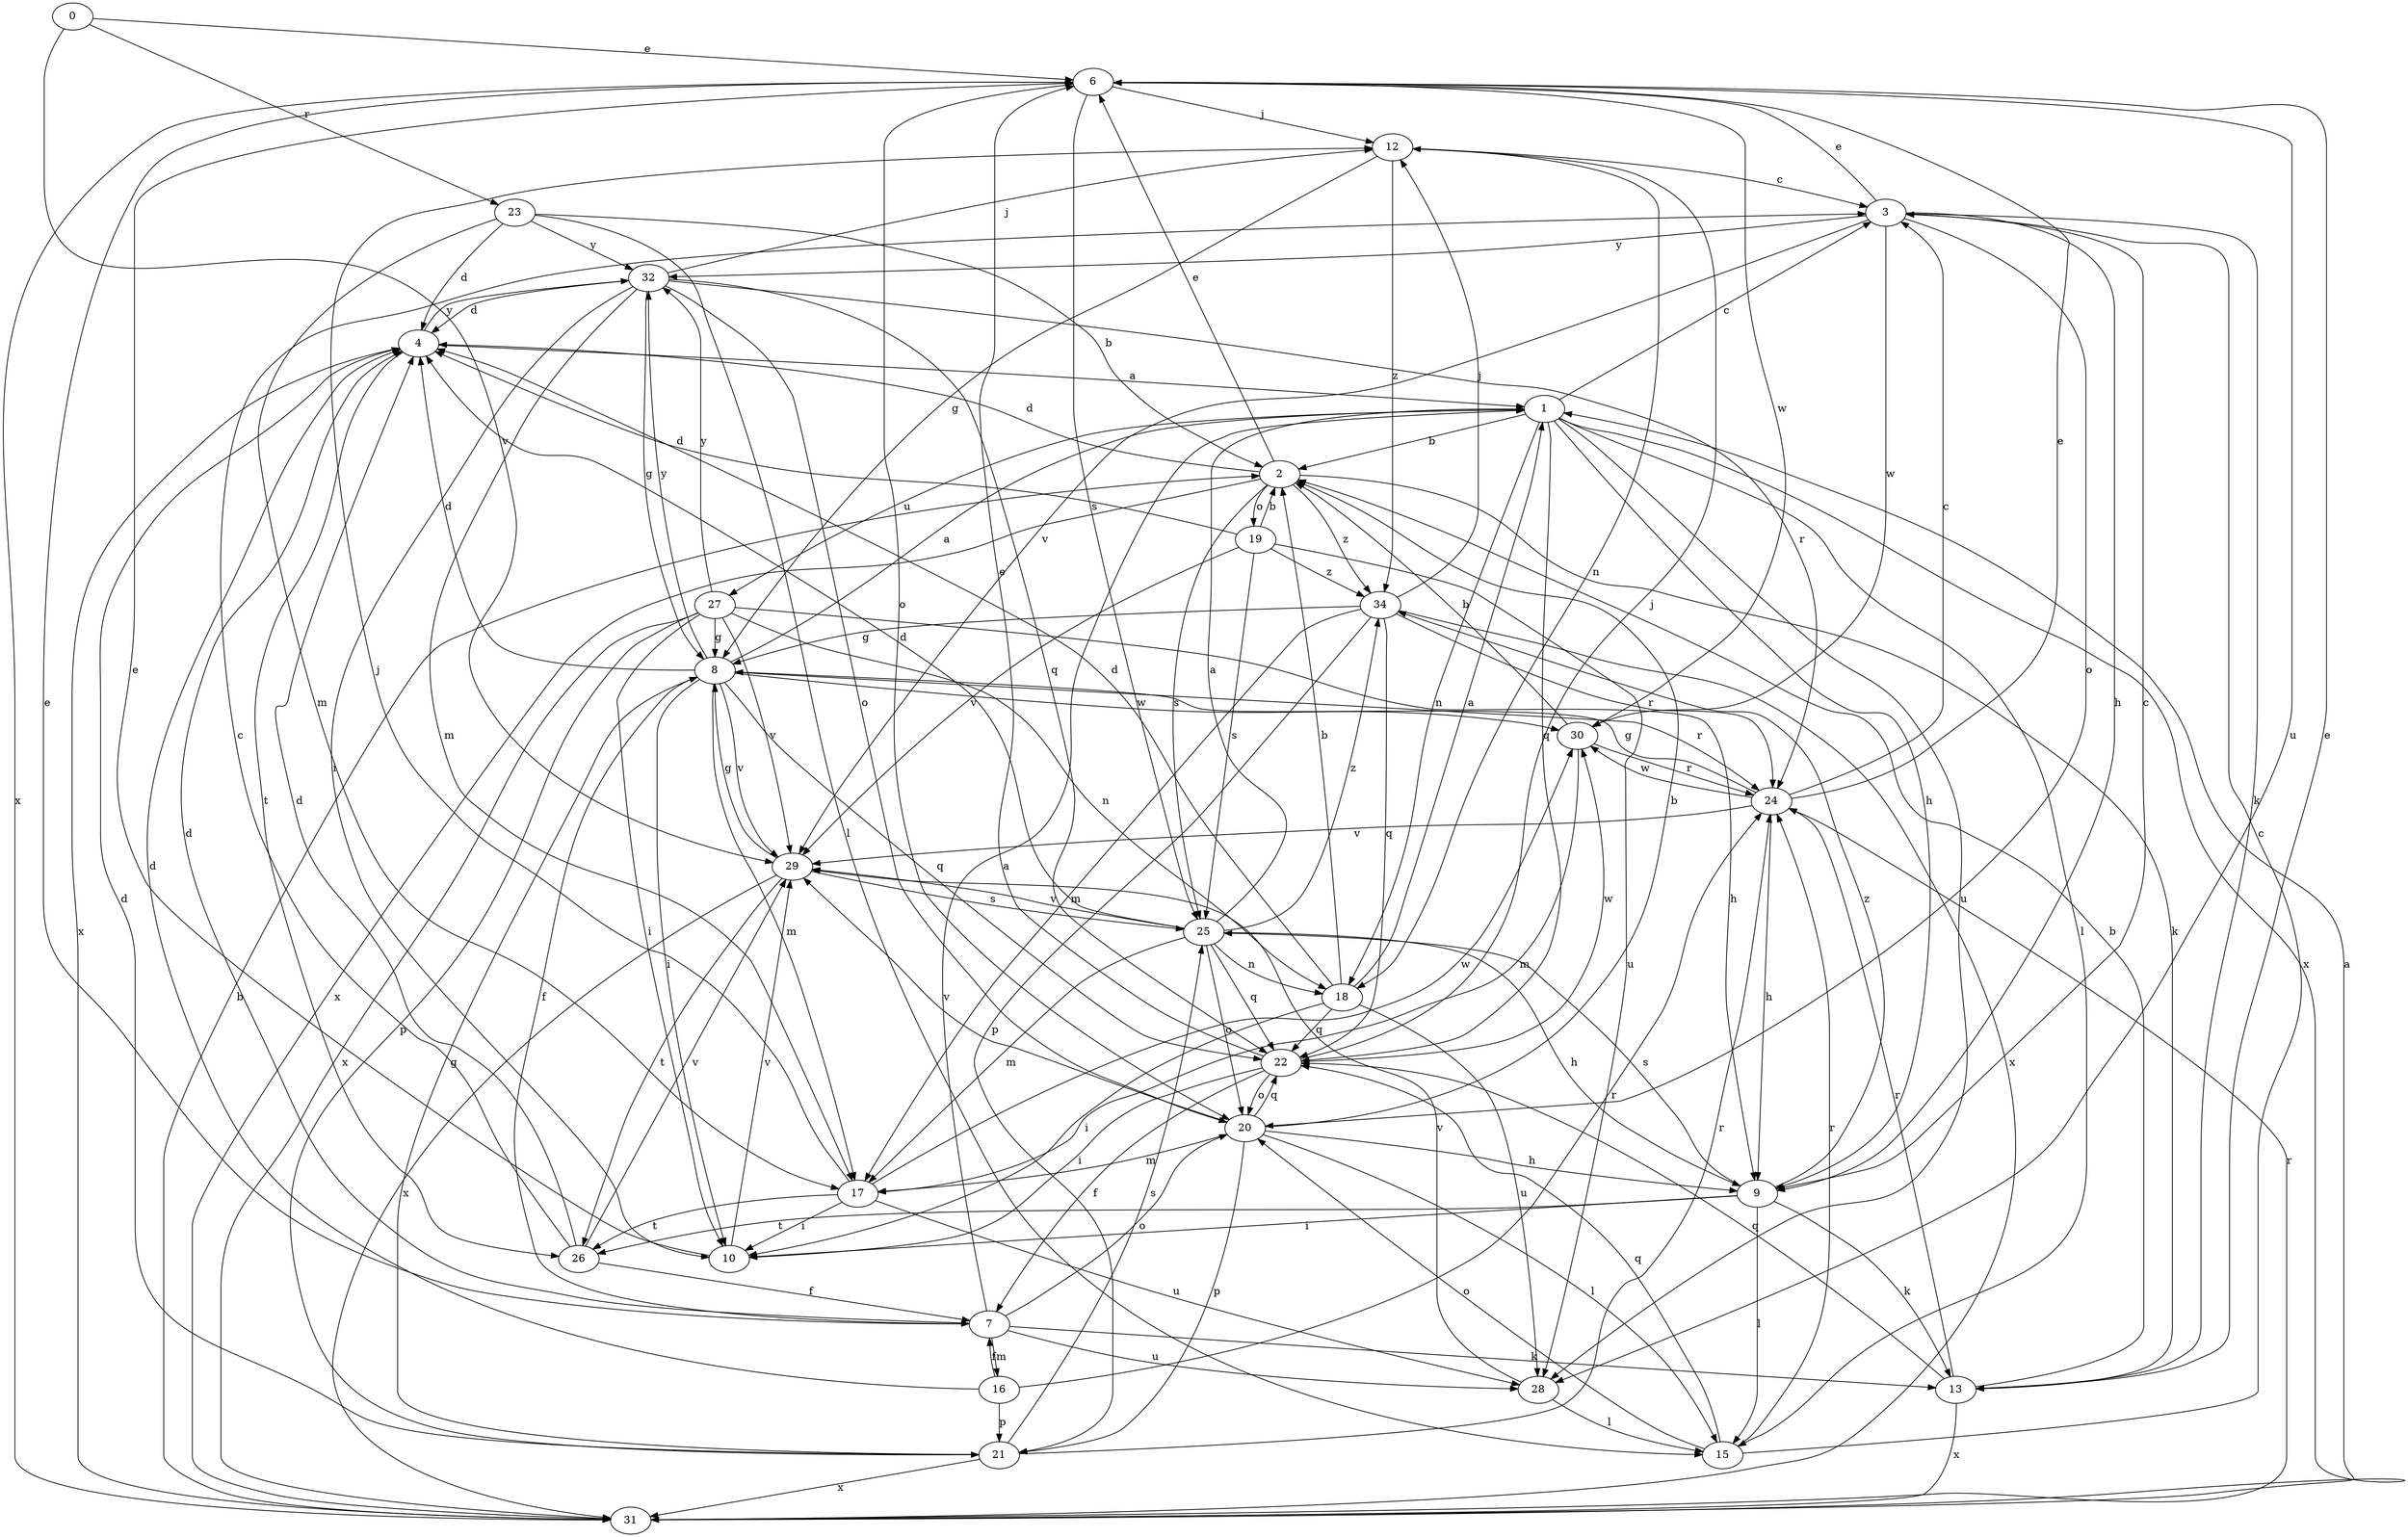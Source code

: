 strict digraph  {
0;
1;
2;
3;
4;
6;
7;
8;
9;
10;
12;
13;
15;
16;
17;
18;
19;
20;
21;
22;
23;
24;
25;
26;
27;
28;
29;
30;
31;
32;
34;
0 -> 6  [label=e];
0 -> 23  [label=r];
0 -> 29  [label=v];
1 -> 2  [label=b];
1 -> 3  [label=c];
1 -> 9  [label=h];
1 -> 15  [label=l];
1 -> 18  [label=n];
1 -> 22  [label=q];
1 -> 27  [label=u];
1 -> 28  [label=u];
1 -> 31  [label=x];
2 -> 4  [label=d];
2 -> 6  [label=e];
2 -> 13  [label=k];
2 -> 19  [label=o];
2 -> 25  [label=s];
2 -> 31  [label=x];
2 -> 34  [label=z];
3 -> 6  [label=e];
3 -> 9  [label=h];
3 -> 13  [label=k];
3 -> 20  [label=o];
3 -> 29  [label=v];
3 -> 30  [label=w];
3 -> 32  [label=y];
4 -> 1  [label=a];
4 -> 26  [label=t];
4 -> 31  [label=x];
4 -> 32  [label=y];
6 -> 12  [label=j];
6 -> 20  [label=o];
6 -> 25  [label=s];
6 -> 28  [label=u];
6 -> 30  [label=w];
6 -> 31  [label=x];
7 -> 1  [label=a];
7 -> 4  [label=d];
7 -> 6  [label=e];
7 -> 13  [label=k];
7 -> 16  [label=m];
7 -> 20  [label=o];
7 -> 28  [label=u];
8 -> 1  [label=a];
8 -> 4  [label=d];
8 -> 7  [label=f];
8 -> 10  [label=i];
8 -> 17  [label=m];
8 -> 22  [label=q];
8 -> 24  [label=r];
8 -> 29  [label=v];
8 -> 30  [label=w];
8 -> 32  [label=y];
9 -> 3  [label=c];
9 -> 10  [label=i];
9 -> 13  [label=k];
9 -> 15  [label=l];
9 -> 25  [label=s];
9 -> 26  [label=t];
9 -> 34  [label=z];
10 -> 6  [label=e];
10 -> 29  [label=v];
12 -> 3  [label=c];
12 -> 8  [label=g];
12 -> 18  [label=n];
12 -> 34  [label=z];
13 -> 2  [label=b];
13 -> 6  [label=e];
13 -> 22  [label=q];
13 -> 24  [label=r];
13 -> 31  [label=x];
15 -> 3  [label=c];
15 -> 20  [label=o];
15 -> 22  [label=q];
15 -> 24  [label=r];
16 -> 4  [label=d];
16 -> 7  [label=f];
16 -> 21  [label=p];
16 -> 24  [label=r];
17 -> 10  [label=i];
17 -> 12  [label=j];
17 -> 26  [label=t];
17 -> 28  [label=u];
17 -> 30  [label=w];
18 -> 1  [label=a];
18 -> 2  [label=b];
18 -> 4  [label=d];
18 -> 10  [label=i];
18 -> 22  [label=q];
18 -> 28  [label=u];
19 -> 2  [label=b];
19 -> 4  [label=d];
19 -> 25  [label=s];
19 -> 28  [label=u];
19 -> 29  [label=v];
19 -> 34  [label=z];
20 -> 2  [label=b];
20 -> 9  [label=h];
20 -> 15  [label=l];
20 -> 17  [label=m];
20 -> 21  [label=p];
20 -> 22  [label=q];
20 -> 29  [label=v];
21 -> 4  [label=d];
21 -> 8  [label=g];
21 -> 24  [label=r];
21 -> 25  [label=s];
21 -> 31  [label=x];
22 -> 6  [label=e];
22 -> 7  [label=f];
22 -> 10  [label=i];
22 -> 12  [label=j];
22 -> 20  [label=o];
22 -> 30  [label=w];
23 -> 2  [label=b];
23 -> 4  [label=d];
23 -> 15  [label=l];
23 -> 17  [label=m];
23 -> 32  [label=y];
24 -> 3  [label=c];
24 -> 6  [label=e];
24 -> 8  [label=g];
24 -> 9  [label=h];
24 -> 29  [label=v];
24 -> 30  [label=w];
25 -> 1  [label=a];
25 -> 4  [label=d];
25 -> 9  [label=h];
25 -> 17  [label=m];
25 -> 18  [label=n];
25 -> 20  [label=o];
25 -> 22  [label=q];
25 -> 29  [label=v];
25 -> 34  [label=z];
26 -> 3  [label=c];
26 -> 4  [label=d];
26 -> 7  [label=f];
26 -> 29  [label=v];
27 -> 8  [label=g];
27 -> 9  [label=h];
27 -> 10  [label=i];
27 -> 18  [label=n];
27 -> 21  [label=p];
27 -> 29  [label=v];
27 -> 31  [label=x];
27 -> 32  [label=y];
28 -> 15  [label=l];
28 -> 29  [label=v];
29 -> 8  [label=g];
29 -> 25  [label=s];
29 -> 26  [label=t];
29 -> 31  [label=x];
30 -> 2  [label=b];
30 -> 17  [label=m];
30 -> 24  [label=r];
31 -> 1  [label=a];
31 -> 2  [label=b];
31 -> 24  [label=r];
32 -> 4  [label=d];
32 -> 8  [label=g];
32 -> 10  [label=i];
32 -> 12  [label=j];
32 -> 17  [label=m];
32 -> 20  [label=o];
32 -> 22  [label=q];
32 -> 24  [label=r];
34 -> 8  [label=g];
34 -> 12  [label=j];
34 -> 17  [label=m];
34 -> 21  [label=p];
34 -> 22  [label=q];
34 -> 24  [label=r];
34 -> 31  [label=x];
}
